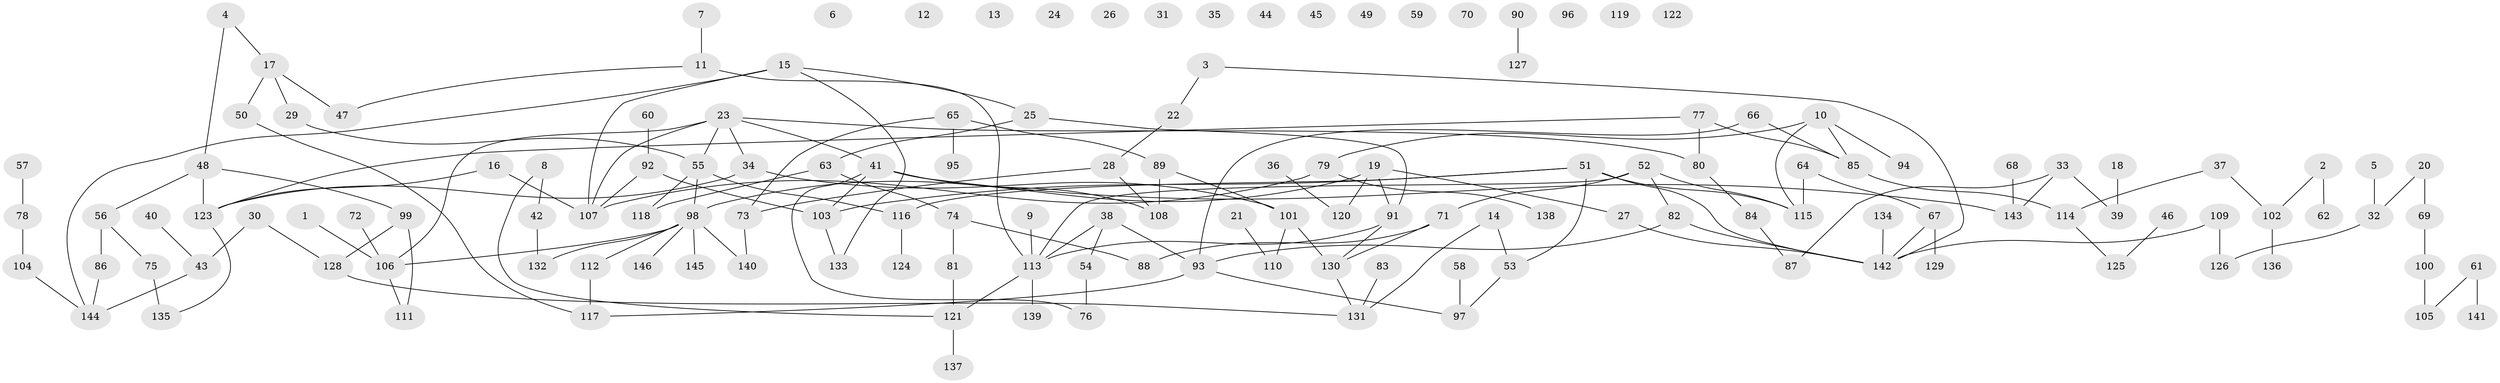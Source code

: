 // coarse degree distribution, {2: 0.39080459770114945, 6: 0.04597701149425287, 3: 0.14942528735632185, 1: 0.14942528735632185, 5: 0.06896551724137931, 4: 0.1724137931034483, 7: 0.022988505747126436}
// Generated by graph-tools (version 1.1) at 2025/35/03/04/25 23:35:43]
// undirected, 146 vertices, 167 edges
graph export_dot {
  node [color=gray90,style=filled];
  1;
  2;
  3;
  4;
  5;
  6;
  7;
  8;
  9;
  10;
  11;
  12;
  13;
  14;
  15;
  16;
  17;
  18;
  19;
  20;
  21;
  22;
  23;
  24;
  25;
  26;
  27;
  28;
  29;
  30;
  31;
  32;
  33;
  34;
  35;
  36;
  37;
  38;
  39;
  40;
  41;
  42;
  43;
  44;
  45;
  46;
  47;
  48;
  49;
  50;
  51;
  52;
  53;
  54;
  55;
  56;
  57;
  58;
  59;
  60;
  61;
  62;
  63;
  64;
  65;
  66;
  67;
  68;
  69;
  70;
  71;
  72;
  73;
  74;
  75;
  76;
  77;
  78;
  79;
  80;
  81;
  82;
  83;
  84;
  85;
  86;
  87;
  88;
  89;
  90;
  91;
  92;
  93;
  94;
  95;
  96;
  97;
  98;
  99;
  100;
  101;
  102;
  103;
  104;
  105;
  106;
  107;
  108;
  109;
  110;
  111;
  112;
  113;
  114;
  115;
  116;
  117;
  118;
  119;
  120;
  121;
  122;
  123;
  124;
  125;
  126;
  127;
  128;
  129;
  130;
  131;
  132;
  133;
  134;
  135;
  136;
  137;
  138;
  139;
  140;
  141;
  142;
  143;
  144;
  145;
  146;
  1 -- 106;
  2 -- 62;
  2 -- 102;
  3 -- 22;
  3 -- 142;
  4 -- 17;
  4 -- 48;
  5 -- 32;
  7 -- 11;
  8 -- 42;
  8 -- 121;
  9 -- 113;
  10 -- 79;
  10 -- 85;
  10 -- 94;
  10 -- 115;
  11 -- 47;
  11 -- 113;
  14 -- 53;
  14 -- 131;
  15 -- 25;
  15 -- 107;
  15 -- 133;
  15 -- 144;
  16 -- 107;
  16 -- 123;
  17 -- 29;
  17 -- 47;
  17 -- 50;
  18 -- 39;
  19 -- 27;
  19 -- 91;
  19 -- 98;
  19 -- 120;
  20 -- 32;
  20 -- 69;
  21 -- 110;
  22 -- 28;
  23 -- 34;
  23 -- 41;
  23 -- 55;
  23 -- 80;
  23 -- 106;
  23 -- 107;
  25 -- 63;
  25 -- 91;
  27 -- 142;
  28 -- 73;
  28 -- 108;
  29 -- 55;
  30 -- 43;
  30 -- 128;
  32 -- 126;
  33 -- 39;
  33 -- 87;
  33 -- 143;
  34 -- 101;
  34 -- 123;
  36 -- 120;
  37 -- 102;
  37 -- 114;
  38 -- 54;
  38 -- 93;
  38 -- 113;
  40 -- 43;
  41 -- 76;
  41 -- 103;
  41 -- 108;
  41 -- 143;
  42 -- 132;
  43 -- 144;
  46 -- 125;
  48 -- 56;
  48 -- 99;
  48 -- 123;
  50 -- 117;
  51 -- 53;
  51 -- 103;
  51 -- 115;
  51 -- 116;
  51 -- 142;
  52 -- 71;
  52 -- 82;
  52 -- 113;
  52 -- 115;
  53 -- 97;
  54 -- 76;
  55 -- 98;
  55 -- 116;
  55 -- 118;
  56 -- 75;
  56 -- 86;
  57 -- 78;
  58 -- 97;
  60 -- 92;
  61 -- 105;
  61 -- 141;
  63 -- 74;
  63 -- 118;
  64 -- 67;
  64 -- 115;
  65 -- 73;
  65 -- 89;
  65 -- 95;
  66 -- 85;
  66 -- 93;
  67 -- 129;
  67 -- 142;
  68 -- 143;
  69 -- 100;
  71 -- 88;
  71 -- 130;
  72 -- 106;
  73 -- 140;
  74 -- 81;
  74 -- 88;
  75 -- 135;
  77 -- 80;
  77 -- 85;
  77 -- 123;
  78 -- 104;
  79 -- 107;
  79 -- 138;
  80 -- 84;
  81 -- 121;
  82 -- 93;
  82 -- 142;
  83 -- 131;
  84 -- 87;
  85 -- 114;
  86 -- 144;
  89 -- 101;
  89 -- 108;
  90 -- 127;
  91 -- 113;
  91 -- 130;
  92 -- 103;
  92 -- 107;
  93 -- 97;
  93 -- 117;
  98 -- 106;
  98 -- 112;
  98 -- 132;
  98 -- 140;
  98 -- 145;
  98 -- 146;
  99 -- 111;
  99 -- 128;
  100 -- 105;
  101 -- 110;
  101 -- 130;
  102 -- 136;
  103 -- 133;
  104 -- 144;
  106 -- 111;
  109 -- 126;
  109 -- 142;
  112 -- 117;
  113 -- 121;
  113 -- 139;
  114 -- 125;
  116 -- 124;
  121 -- 137;
  123 -- 135;
  128 -- 131;
  130 -- 131;
  134 -- 142;
}
